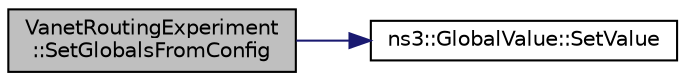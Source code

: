 digraph "VanetRoutingExperiment::SetGlobalsFromConfig"
{
  edge [fontname="Helvetica",fontsize="10",labelfontname="Helvetica",labelfontsize="10"];
  node [fontname="Helvetica",fontsize="10",shape=record];
  rankdir="LR";
  Node1 [label="VanetRoutingExperiment\l::SetGlobalsFromConfig",height=0.2,width=0.4,color="black", fillcolor="grey75", style="filled", fontcolor="black"];
  Node1 -> Node2 [color="midnightblue",fontsize="10",style="solid"];
  Node2 [label="ns3::GlobalValue::SetValue",height=0.2,width=0.4,color="black", fillcolor="white", style="filled",URL="$dc/d02/classns3_1_1GlobalValue.html#ac719e4b4614ccb8199e5ee97d9a5d303"];
}
